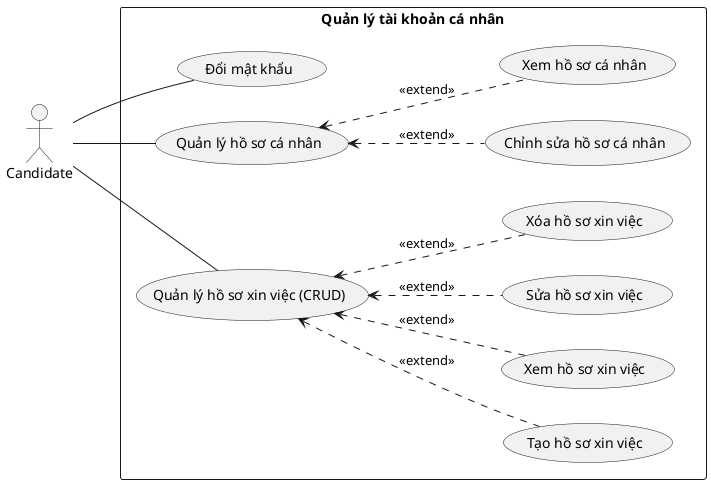 @startuml QuanLyTaiKhoanCaNhan
left to right direction
actor nguoiUngTuyen as "Candidate"
rectangle "Quản lý tài khoản cá nhân"{
    usecase quanLyHoSoCaNhan as "Quản lý hồ sơ cá nhân"
    usecase quanLyHoSoXinViecCRUD as "Quản lý hồ sơ xin việc (CRUD)"
    usecase doiMatKhau as "Đổi mật khẩu"
    usecase chinhSuaHoSoCaNhan as "Chỉnh sửa hồ sơ cá nhân"
    usecase xemHoSoCaNhan as "Xem hồ sơ cá nhân"
    usecase taoHoSoXinViec as "Tạo hồ sơ xin việc"
    usecase xemHoSoXinViec as "Xem hồ sơ xin việc"
    usecase suaHoSoXinViec as "Sửa hồ sơ xin việc"
    usecase xoaHoSoXinViec as "Xóa hồ sơ xin việc"
}
nguoiUngTuyen -- quanLyHoSoCaNhan
nguoiUngTuyen -- quanLyHoSoXinViecCRUD
nguoiUngTuyen -right- doiMatKhau
quanLyHoSoCaNhan <.. chinhSuaHoSoCaNhan : <<extend>>
quanLyHoSoCaNhan <.. xemHoSoCaNhan : <<extend>>
quanLyHoSoXinViecCRUD <.. taoHoSoXinViec : <<extend>>
quanLyHoSoXinViecCRUD <.. xemHoSoXinViec : <<extend>>
quanLyHoSoXinViecCRUD <.. suaHoSoXinViec : <<extend>>
quanLyHoSoXinViecCRUD <.. xoaHoSoXinViec : <<extend>>
@enduml